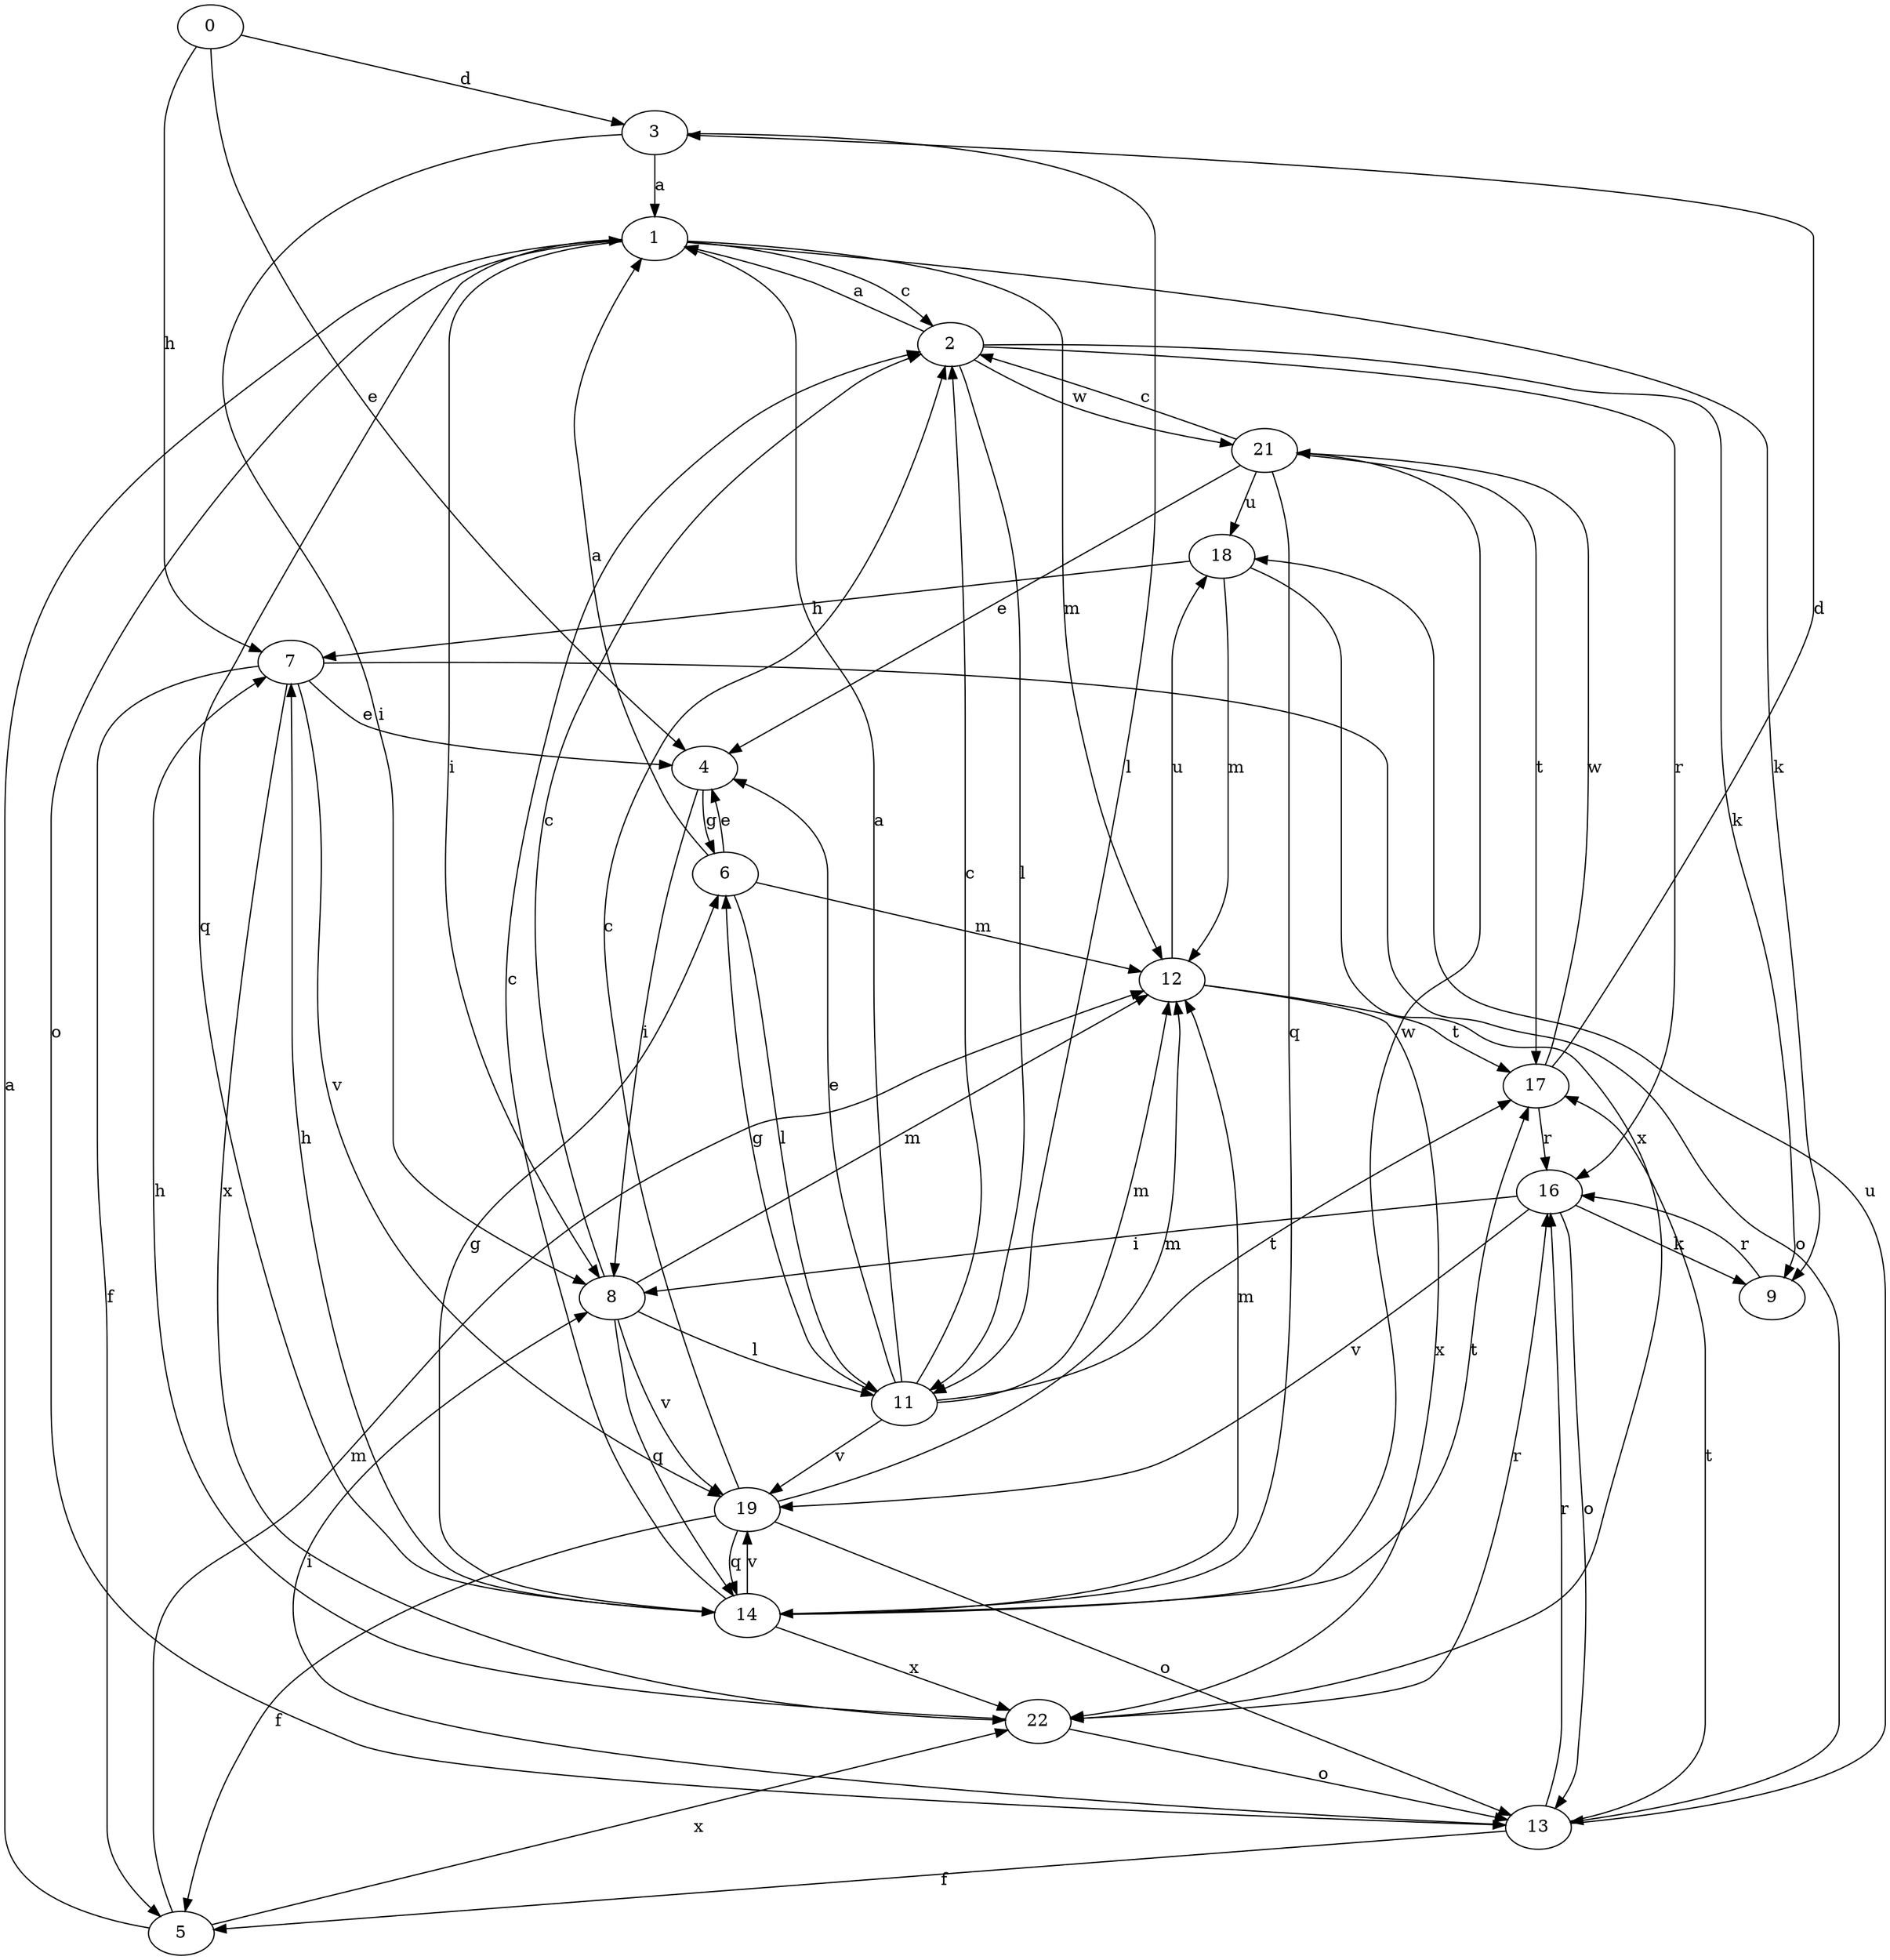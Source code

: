strict digraph  {
0;
1;
2;
3;
4;
5;
6;
7;
8;
9;
11;
12;
13;
14;
16;
17;
18;
19;
21;
22;
0 -> 3  [label=d];
0 -> 4  [label=e];
0 -> 7  [label=h];
1 -> 2  [label=c];
1 -> 8  [label=i];
1 -> 9  [label=k];
1 -> 12  [label=m];
1 -> 13  [label=o];
1 -> 14  [label=q];
2 -> 1  [label=a];
2 -> 9  [label=k];
2 -> 11  [label=l];
2 -> 16  [label=r];
2 -> 21  [label=w];
3 -> 1  [label=a];
3 -> 8  [label=i];
3 -> 11  [label=l];
4 -> 6  [label=g];
4 -> 8  [label=i];
5 -> 1  [label=a];
5 -> 12  [label=m];
5 -> 22  [label=x];
6 -> 1  [label=a];
6 -> 4  [label=e];
6 -> 11  [label=l];
6 -> 12  [label=m];
7 -> 4  [label=e];
7 -> 5  [label=f];
7 -> 13  [label=o];
7 -> 19  [label=v];
7 -> 22  [label=x];
8 -> 2  [label=c];
8 -> 11  [label=l];
8 -> 12  [label=m];
8 -> 14  [label=q];
8 -> 19  [label=v];
9 -> 16  [label=r];
11 -> 1  [label=a];
11 -> 2  [label=c];
11 -> 4  [label=e];
11 -> 6  [label=g];
11 -> 12  [label=m];
11 -> 17  [label=t];
11 -> 19  [label=v];
12 -> 17  [label=t];
12 -> 18  [label=u];
12 -> 22  [label=x];
13 -> 5  [label=f];
13 -> 8  [label=i];
13 -> 16  [label=r];
13 -> 17  [label=t];
13 -> 18  [label=u];
14 -> 2  [label=c];
14 -> 6  [label=g];
14 -> 7  [label=h];
14 -> 12  [label=m];
14 -> 17  [label=t];
14 -> 19  [label=v];
14 -> 21  [label=w];
14 -> 22  [label=x];
16 -> 8  [label=i];
16 -> 9  [label=k];
16 -> 13  [label=o];
16 -> 19  [label=v];
17 -> 3  [label=d];
17 -> 16  [label=r];
17 -> 21  [label=w];
18 -> 7  [label=h];
18 -> 12  [label=m];
18 -> 22  [label=x];
19 -> 2  [label=c];
19 -> 5  [label=f];
19 -> 12  [label=m];
19 -> 13  [label=o];
19 -> 14  [label=q];
21 -> 2  [label=c];
21 -> 4  [label=e];
21 -> 14  [label=q];
21 -> 17  [label=t];
21 -> 18  [label=u];
22 -> 7  [label=h];
22 -> 13  [label=o];
22 -> 16  [label=r];
}
